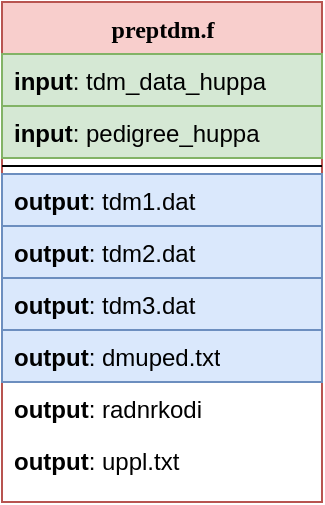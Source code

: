 <mxfile version="15.4.1" type="github">
  <diagram id="-JmWxj0wJACmfbKOdorP" name="Page-1">
    <mxGraphModel dx="813" dy="454" grid="1" gridSize="10" guides="1" tooltips="1" connect="1" arrows="1" fold="1" page="1" pageScale="1" pageWidth="850" pageHeight="1100" math="0" shadow="0">
      <root>
        <mxCell id="0" />
        <mxCell id="1" parent="0" />
        <mxCell id="nCEcq2ldDj2t1zgx5rpE-1" value="preptdm.f" style="swimlane;html=1;fontStyle=1;align=center;verticalAlign=top;childLayout=stackLayout;horizontal=1;startSize=26;horizontalStack=0;resizeParent=1;resizeLast=0;collapsible=1;marginBottom=0;swimlaneFillColor=#ffffff;rounded=0;shadow=0;comic=0;labelBackgroundColor=none;strokeWidth=1;fillColor=#f8cecc;fontFamily=Verdana;fontSize=12;strokeColor=#b85450;" parent="1" vertex="1">
          <mxGeometry x="60" y="40" width="160" height="250" as="geometry" />
        </mxCell>
        <mxCell id="nCEcq2ldDj2t1zgx5rpE-2" value="&lt;b&gt;input&lt;/b&gt;: tdm_data_huppa" style="text;html=1;strokeColor=#82b366;fillColor=#d5e8d4;align=left;verticalAlign=top;spacingLeft=4;spacingRight=4;whiteSpace=wrap;overflow=hidden;rotatable=0;points=[[0,0.5],[1,0.5]];portConstraint=eastwest;" parent="nCEcq2ldDj2t1zgx5rpE-1" vertex="1">
          <mxGeometry y="26" width="160" height="26" as="geometry" />
        </mxCell>
        <mxCell id="nCEcq2ldDj2t1zgx5rpE-3" value="&lt;b&gt;input&lt;/b&gt;: pedigree_huppa" style="text;html=1;strokeColor=#82b366;fillColor=#d5e8d4;align=left;verticalAlign=top;spacingLeft=4;spacingRight=4;whiteSpace=wrap;overflow=hidden;rotatable=0;points=[[0,0.5],[1,0.5]];portConstraint=eastwest;" parent="nCEcq2ldDj2t1zgx5rpE-1" vertex="1">
          <mxGeometry y="52" width="160" height="26" as="geometry" />
        </mxCell>
        <mxCell id="nCEcq2ldDj2t1zgx5rpE-4" value="" style="line;html=1;strokeWidth=1;fillColor=none;align=left;verticalAlign=middle;spacingTop=-1;spacingLeft=3;spacingRight=3;rotatable=0;labelPosition=right;points=[];portConstraint=eastwest;" parent="nCEcq2ldDj2t1zgx5rpE-1" vertex="1">
          <mxGeometry y="78" width="160" height="8" as="geometry" />
        </mxCell>
        <mxCell id="nCEcq2ldDj2t1zgx5rpE-6" value="&lt;b&gt;output&lt;/b&gt;: tdm1.dat" style="text;html=1;align=left;verticalAlign=top;spacingLeft=4;spacingRight=4;whiteSpace=wrap;overflow=hidden;rotatable=0;points=[[0,0.5],[1,0.5]];portConstraint=eastwest;fillColor=#dae8fc;strokeColor=#6c8ebf;" parent="nCEcq2ldDj2t1zgx5rpE-1" vertex="1">
          <mxGeometry y="86" width="160" height="26" as="geometry" />
        </mxCell>
        <mxCell id="nCEcq2ldDj2t1zgx5rpE-5" value="&lt;b&gt;output&lt;/b&gt;: tdm2.dat" style="text;html=1;strokeColor=#6c8ebf;fillColor=#dae8fc;align=left;verticalAlign=top;spacingLeft=4;spacingRight=4;whiteSpace=wrap;overflow=hidden;rotatable=0;points=[[0,0.5],[1,0.5]];portConstraint=eastwest;" parent="nCEcq2ldDj2t1zgx5rpE-1" vertex="1">
          <mxGeometry y="112" width="160" height="26" as="geometry" />
        </mxCell>
        <mxCell id="nCEcq2ldDj2t1zgx5rpE-7" value="&lt;b&gt;output&lt;/b&gt;: tdm3.dat" style="text;html=1;strokeColor=#6c8ebf;fillColor=#dae8fc;align=left;verticalAlign=top;spacingLeft=4;spacingRight=4;whiteSpace=wrap;overflow=hidden;rotatable=0;points=[[0,0.5],[1,0.5]];portConstraint=eastwest;" parent="nCEcq2ldDj2t1zgx5rpE-1" vertex="1">
          <mxGeometry y="138" width="160" height="26" as="geometry" />
        </mxCell>
        <mxCell id="EQARCBWx5yz3VgdPIeZa-3" value="&lt;b&gt;output&lt;/b&gt;: dmuped.txt" style="text;html=1;strokeColor=#6c8ebf;fillColor=#dae8fc;align=left;verticalAlign=top;spacingLeft=4;spacingRight=4;whiteSpace=wrap;overflow=hidden;rotatable=0;points=[[0,0.5],[1,0.5]];portConstraint=eastwest;" vertex="1" parent="nCEcq2ldDj2t1zgx5rpE-1">
          <mxGeometry y="164" width="160" height="26" as="geometry" />
        </mxCell>
        <mxCell id="EQARCBWx5yz3VgdPIeZa-4" value="&lt;b&gt;output&lt;/b&gt;: radnrkodi" style="text;html=1;strokeColor=none;fillColor=none;align=left;verticalAlign=top;spacingLeft=4;spacingRight=4;whiteSpace=wrap;overflow=hidden;rotatable=0;points=[[0,0.5],[1,0.5]];portConstraint=eastwest;" vertex="1" parent="nCEcq2ldDj2t1zgx5rpE-1">
          <mxGeometry y="190" width="160" height="26" as="geometry" />
        </mxCell>
        <mxCell id="EQARCBWx5yz3VgdPIeZa-21" value="&lt;b&gt;output&lt;/b&gt;: uppl.txt" style="text;html=1;strokeColor=none;fillColor=none;align=left;verticalAlign=top;spacingLeft=4;spacingRight=4;whiteSpace=wrap;overflow=hidden;rotatable=0;points=[[0,0.5],[1,0.5]];portConstraint=eastwest;" vertex="1" parent="nCEcq2ldDj2t1zgx5rpE-1">
          <mxGeometry y="216" width="160" height="26" as="geometry" />
        </mxCell>
      </root>
    </mxGraphModel>
  </diagram>
</mxfile>
